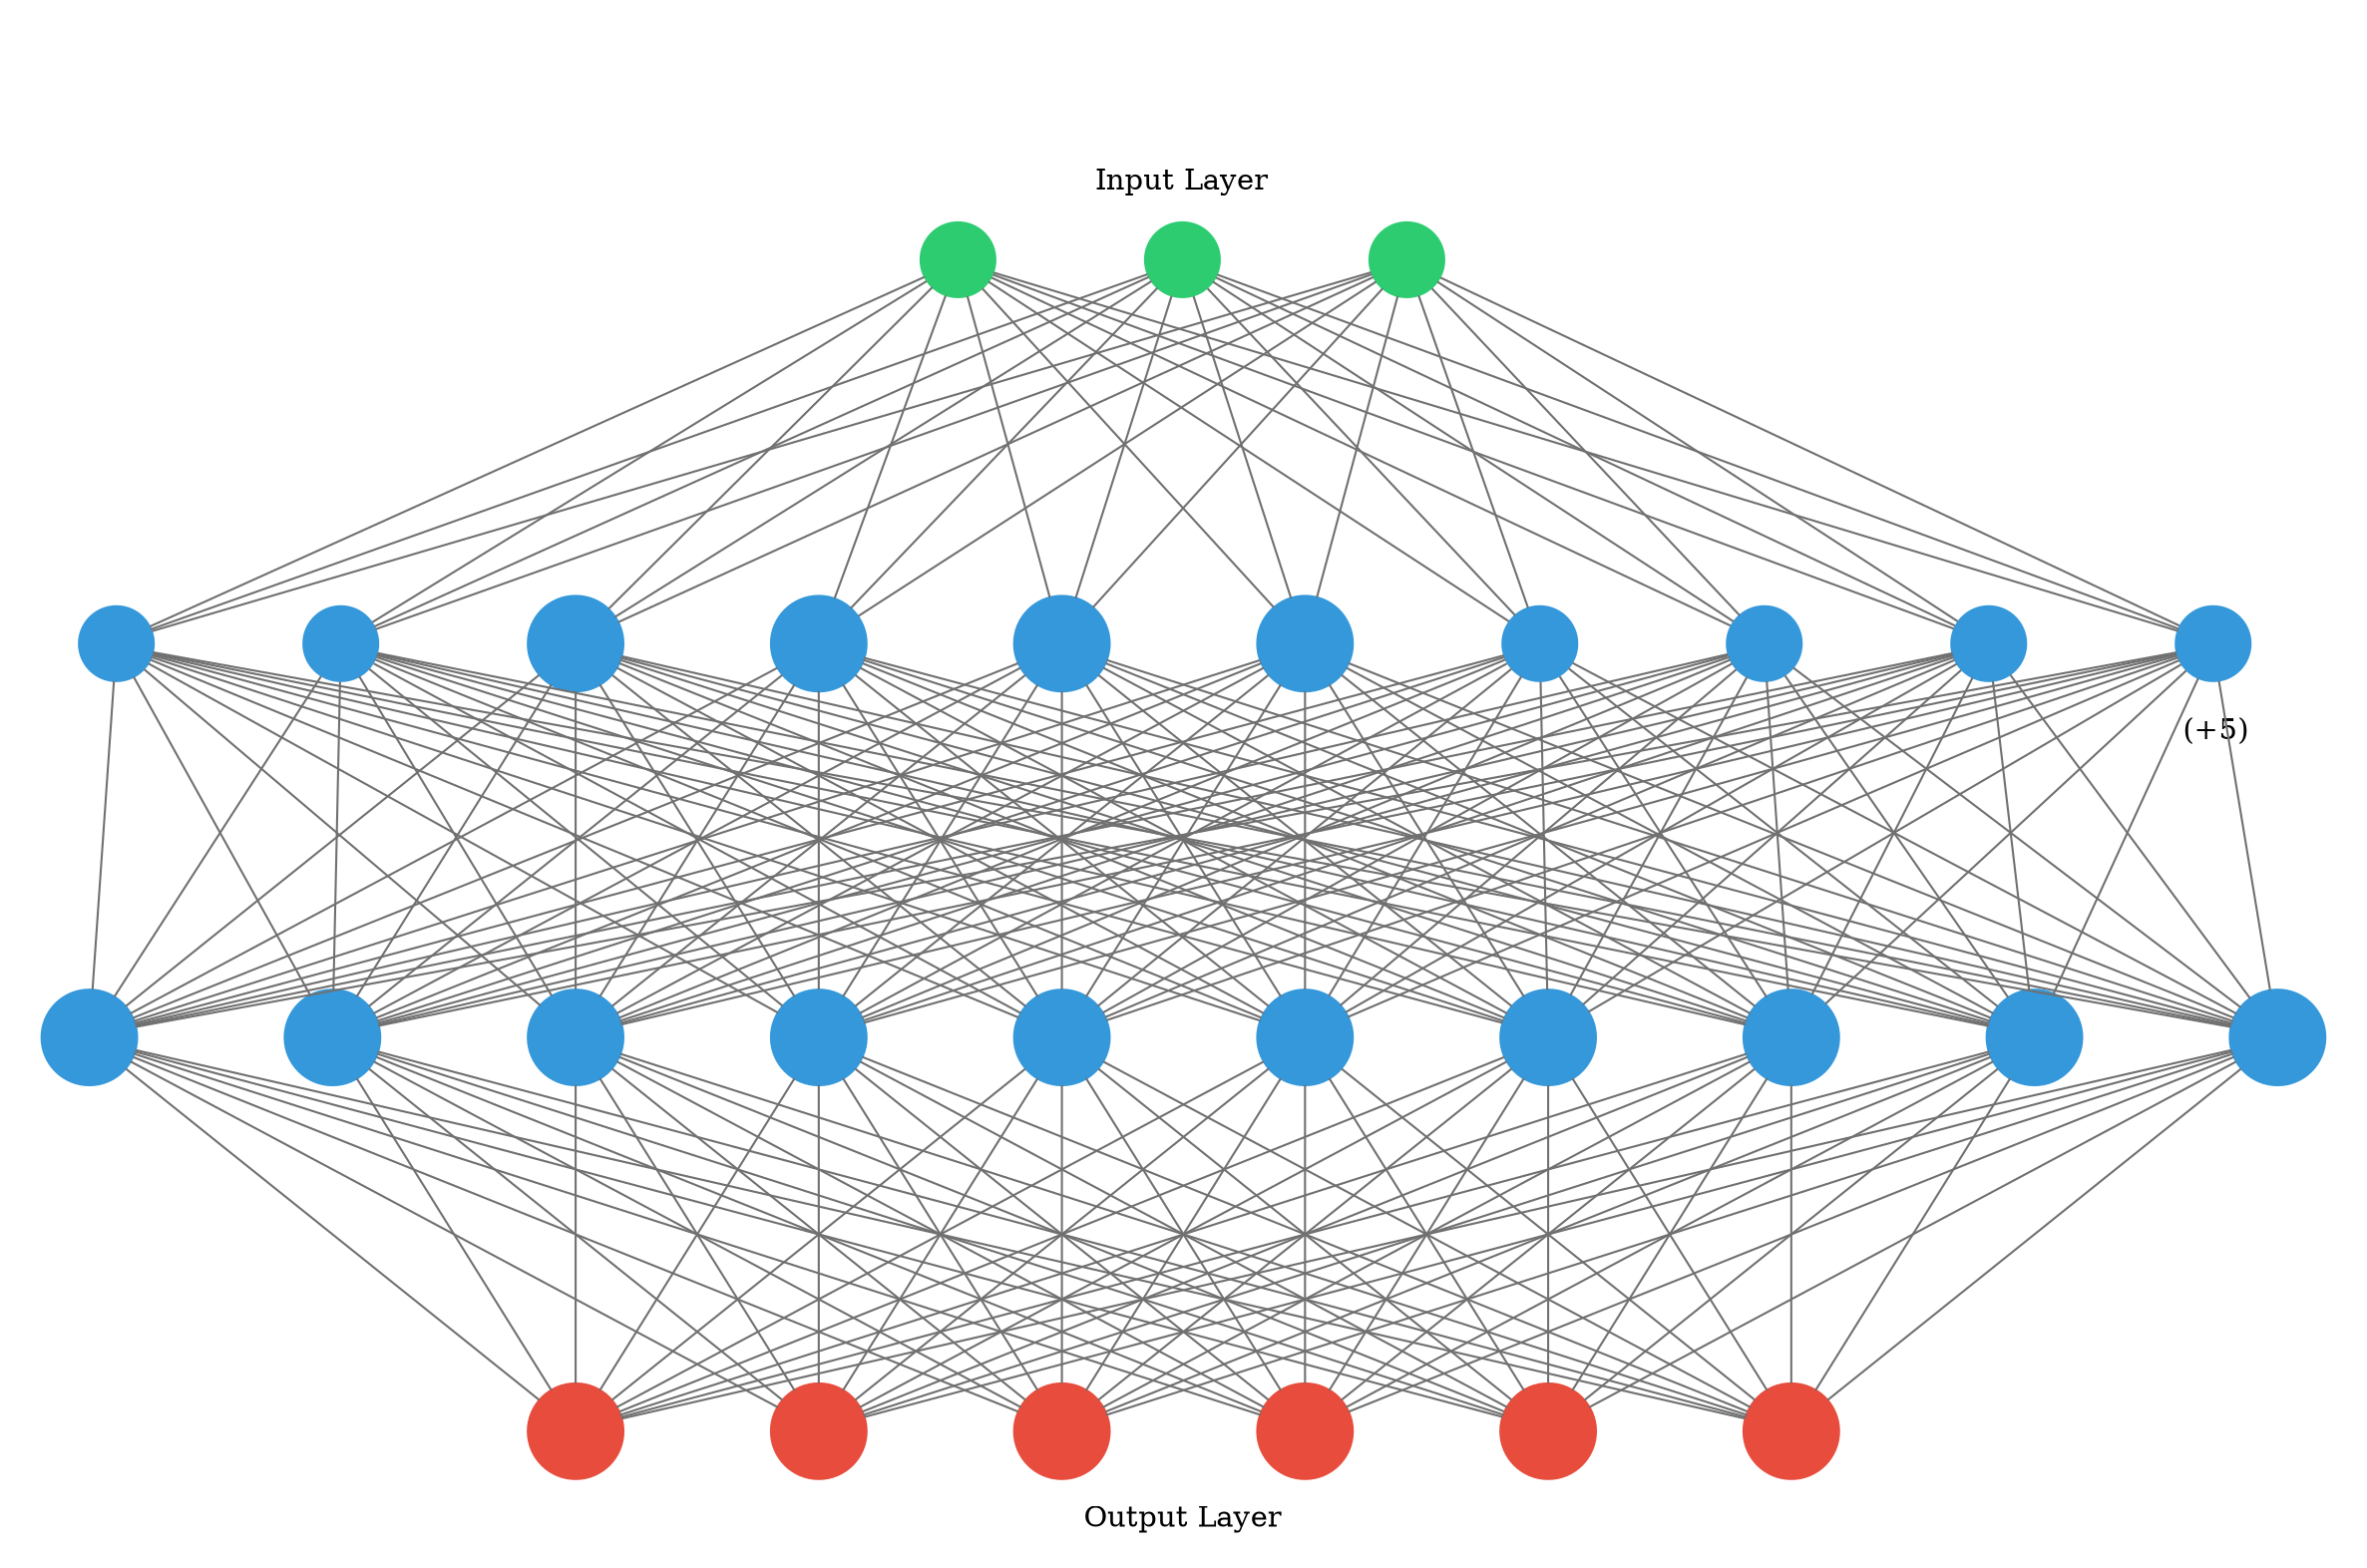 digraph g {
	graph [nodesep=1 ranksep=2 splines=false]
	edge [arrowhead=none color="#707070"]
	subgraph cluster_input {
		node [color="#2ecc71" fontcolor="#2ecc71" shape=circle style=filled]
		color=white
		1
		label="



Input Layer"
		rank=same
		2
		label="



Input Layer"
		rank=same
		3
		label="



Input Layer"
		rank=same
	}
	1 -> 4
	2 -> 4
	3 -> 4
	1 -> 5
	2 -> 5
	3 -> 5
	1 -> 6
	2 -> 6
	3 -> 6
	1 -> 7
	2 -> 7
	3 -> 7
	1 -> 8
	2 -> 8
	3 -> 8
	1 -> 9
	2 -> 9
	3 -> 9
	1 -> 10
	2 -> 10
	3 -> 10
	1 -> 11
	2 -> 11
	3 -> 11
	1 -> 12
	2 -> 12
	3 -> 12
	1 -> 13
	2 -> 13
	3 -> 13
	subgraph cluster_1 {
		color=white
		rank=same
		label=" (+5)" labeljust=right labelloc=b
		4 [color="#3498db" fontcolor="#3498db" shape=circle style=filled]
		5 [color="#3498db" fontcolor="#3498db" shape=circle style=filled]
		6 [color="#3498db" fontcolor="#3498db" shape=circle style=filled]
		7 [color="#3498db" fontcolor="#3498db" shape=circle style=filled]
		8 [color="#3498db" fontcolor="#3498db" shape=circle style=filled]
		9 [color="#3498db" fontcolor="#3498db" shape=circle style=filled]
		10 [color="#3498db" fontcolor="#3498db" shape=circle style=filled]
		11 [color="#3498db" fontcolor="#3498db" shape=circle style=filled]
		12 [color="#3498db" fontcolor="#3498db" shape=circle style=filled]
		13 [color="#3498db" fontcolor="#3498db" shape=circle style=filled]
	}
	4 -> 14
	5 -> 14
	6 -> 14
	7 -> 14
	8 -> 14
	9 -> 14
	10 -> 14
	11 -> 14
	12 -> 14
	13 -> 14
	4 -> 15
	5 -> 15
	6 -> 15
	7 -> 15
	8 -> 15
	9 -> 15
	10 -> 15
	11 -> 15
	12 -> 15
	13 -> 15
	4 -> 16
	5 -> 16
	6 -> 16
	7 -> 16
	8 -> 16
	9 -> 16
	10 -> 16
	11 -> 16
	12 -> 16
	13 -> 16
	4 -> 17
	5 -> 17
	6 -> 17
	7 -> 17
	8 -> 17
	9 -> 17
	10 -> 17
	11 -> 17
	12 -> 17
	13 -> 17
	4 -> 18
	5 -> 18
	6 -> 18
	7 -> 18
	8 -> 18
	9 -> 18
	10 -> 18
	11 -> 18
	12 -> 18
	13 -> 18
	4 -> 19
	5 -> 19
	6 -> 19
	7 -> 19
	8 -> 19
	9 -> 19
	10 -> 19
	11 -> 19
	12 -> 19
	13 -> 19
	4 -> 20
	5 -> 20
	6 -> 20
	7 -> 20
	8 -> 20
	9 -> 20
	10 -> 20
	11 -> 20
	12 -> 20
	13 -> 20
	4 -> 21
	5 -> 21
	6 -> 21
	7 -> 21
	8 -> 21
	9 -> 21
	10 -> 21
	11 -> 21
	12 -> 21
	13 -> 21
	4 -> 22
	5 -> 22
	6 -> 22
	7 -> 22
	8 -> 22
	9 -> 22
	10 -> 22
	11 -> 22
	12 -> 22
	13 -> 22
	4 -> 23
	5 -> 23
	6 -> 23
	7 -> 23
	8 -> 23
	9 -> 23
	10 -> 23
	11 -> 23
	12 -> 23
	13 -> 23
	subgraph cluster_2 {
		color=white
		rank=same
		label="" labeljust=right labelloc=b
		14 [color="#3498db" fontcolor="#3498db" shape=circle style=filled]
		15 [color="#3498db" fontcolor="#3498db" shape=circle style=filled]
		16 [color="#3498db" fontcolor="#3498db" shape=circle style=filled]
		17 [color="#3498db" fontcolor="#3498db" shape=circle style=filled]
		18 [color="#3498db" fontcolor="#3498db" shape=circle style=filled]
		19 [color="#3498db" fontcolor="#3498db" shape=circle style=filled]
		20 [color="#3498db" fontcolor="#3498db" shape=circle style=filled]
		21 [color="#3498db" fontcolor="#3498db" shape=circle style=filled]
		22 [color="#3498db" fontcolor="#3498db" shape=circle style=filled]
		23 [color="#3498db" fontcolor="#3498db" shape=circle style=filled]
	}
	14 -> 24
	15 -> 24
	16 -> 24
	17 -> 24
	18 -> 24
	19 -> 24
	20 -> 24
	21 -> 24
	22 -> 24
	23 -> 24
	14 -> 25
	15 -> 25
	16 -> 25
	17 -> 25
	18 -> 25
	19 -> 25
	20 -> 25
	21 -> 25
	22 -> 25
	23 -> 25
	14 -> 26
	15 -> 26
	16 -> 26
	17 -> 26
	18 -> 26
	19 -> 26
	20 -> 26
	21 -> 26
	22 -> 26
	23 -> 26
	14 -> 27
	15 -> 27
	16 -> 27
	17 -> 27
	18 -> 27
	19 -> 27
	20 -> 27
	21 -> 27
	22 -> 27
	23 -> 27
	14 -> 28
	15 -> 28
	16 -> 28
	17 -> 28
	18 -> 28
	19 -> 28
	20 -> 28
	21 -> 28
	22 -> 28
	23 -> 28
	14 -> 29
	15 -> 29
	16 -> 29
	17 -> 29
	18 -> 29
	19 -> 29
	20 -> 29
	21 -> 29
	22 -> 29
	23 -> 29
	subgraph cluster_output {
		node [color="#2ecc71" fontcolor="#2ecc71" shape=circle style=filled]
		color=white
		rank=same
		labeljust=1
		24 [color="#e74c3c" fontcolor="#e74c3c" shape=circle style=filled]
		25 [color="#e74c3c" fontcolor="#e74c3c" shape=circle style=filled]
		26 [color="#e74c3c" fontcolor="#e74c3c" shape=circle style=filled]
		27 [color="#e74c3c" fontcolor="#e74c3c" shape=circle style=filled]
		28 [color="#e74c3c" fontcolor="#e74c3c" shape=circle style=filled]
		29 [color="#e74c3c" fontcolor="#e74c3c" shape=circle style=filled]
		label="Output Layer" labelloc=bottom
	}
	arrowShape=none
}
